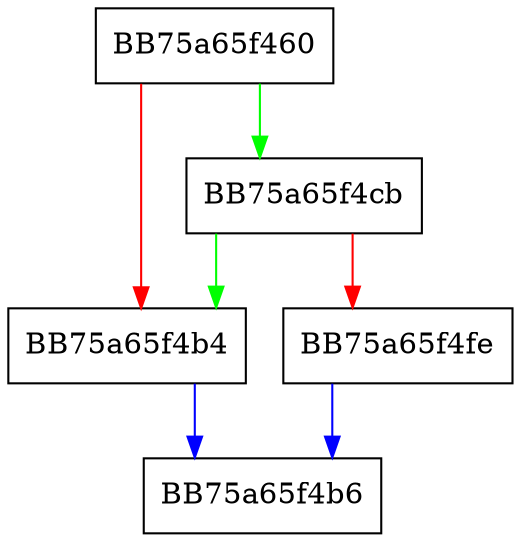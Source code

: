 digraph createProxyMethod {
  node [shape="box"];
  graph [splines=ortho];
  BB75a65f460 -> BB75a65f4cb [color="green"];
  BB75a65f460 -> BB75a65f4b4 [color="red"];
  BB75a65f4b4 -> BB75a65f4b6 [color="blue"];
  BB75a65f4cb -> BB75a65f4b4 [color="green"];
  BB75a65f4cb -> BB75a65f4fe [color="red"];
  BB75a65f4fe -> BB75a65f4b6 [color="blue"];
}